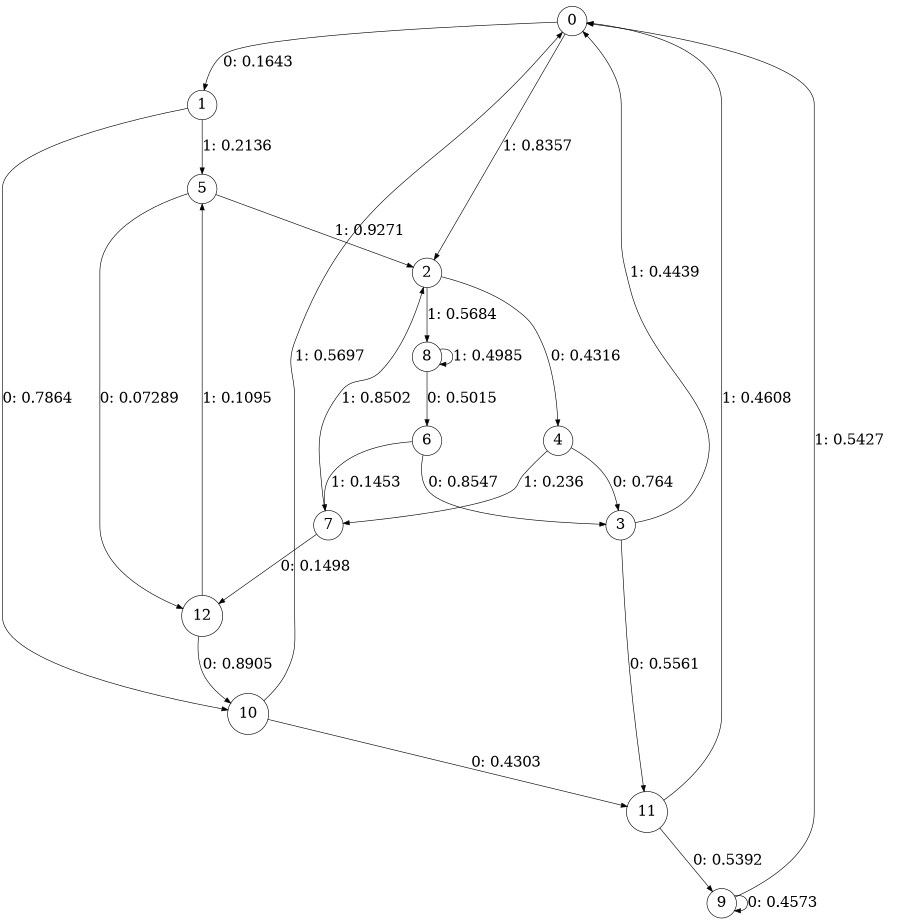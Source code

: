 digraph "ch1faceL4" {
size = "6,8.5";
ratio = "fill";
node [shape = circle];
node [fontsize = 24];
edge [fontsize = 24];
0 -> 1 [label = "0: 0.1643   "];
0 -> 2 [label = "1: 0.8357   "];
1 -> 10 [label = "0: 0.7864   "];
1 -> 5 [label = "1: 0.2136   "];
2 -> 4 [label = "0: 0.4316   "];
2 -> 8 [label = "1: 0.5684   "];
3 -> 11 [label = "0: 0.5561   "];
3 -> 0 [label = "1: 0.4439   "];
4 -> 3 [label = "0: 0.764    "];
4 -> 7 [label = "1: 0.236    "];
5 -> 12 [label = "0: 0.07289  "];
5 -> 2 [label = "1: 0.9271   "];
6 -> 3 [label = "0: 0.8547   "];
6 -> 7 [label = "1: 0.1453   "];
7 -> 12 [label = "0: 0.1498   "];
7 -> 2 [label = "1: 0.8502   "];
8 -> 6 [label = "0: 0.5015   "];
8 -> 8 [label = "1: 0.4985   "];
9 -> 9 [label = "0: 0.4573   "];
9 -> 0 [label = "1: 0.5427   "];
10 -> 11 [label = "0: 0.4303   "];
10 -> 0 [label = "1: 0.5697   "];
11 -> 9 [label = "0: 0.5392   "];
11 -> 0 [label = "1: 0.4608   "];
12 -> 10 [label = "0: 0.8905   "];
12 -> 5 [label = "1: 0.1095   "];
}